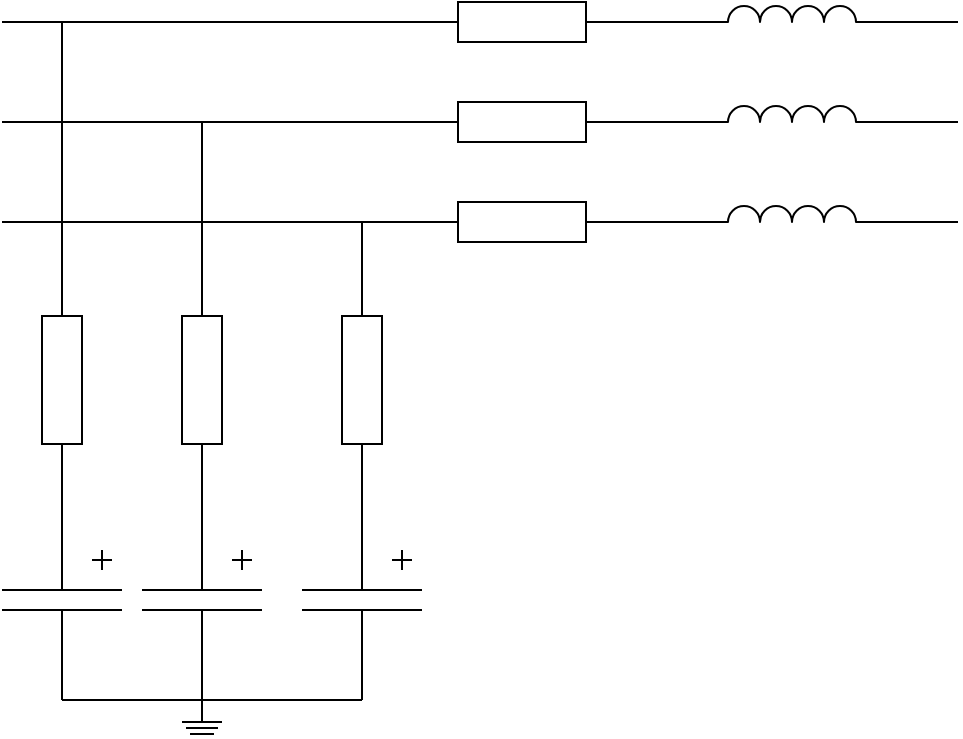 <mxfile version="21.6.3" type="device">
  <diagram name="Page-1" id="CkkxE2ouFRM7jv6zUMpz">
    <mxGraphModel dx="1847" dy="1993" grid="1" gridSize="10" guides="1" tooltips="1" connect="1" arrows="1" fold="1" page="1" pageScale="1" pageWidth="850" pageHeight="1100" math="0" shadow="0">
      <root>
        <mxCell id="0" />
        <mxCell id="1" parent="0" />
        <mxCell id="Mj9nGF-r_qQuuLnSFtDW-11" value="" style="edgeStyle=orthogonalEdgeStyle;rounded=0;orthogonalLoop=1;jettySize=auto;html=1;endArrow=none;endFill=0;" parent="1" source="Mj9nGF-r_qQuuLnSFtDW-2" target="Mj9nGF-r_qQuuLnSFtDW-9" edge="1">
          <mxGeometry relative="1" as="geometry" />
        </mxCell>
        <mxCell id="Mj9nGF-r_qQuuLnSFtDW-2" value="" style="pointerEvents=1;verticalLabelPosition=bottom;shadow=0;dashed=0;align=center;html=1;verticalAlign=top;shape=mxgraph.electrical.capacitors.capacitor_5;direction=south;" parent="1" vertex="1">
          <mxGeometry x="190" y="229" width="60" height="100" as="geometry" />
        </mxCell>
        <mxCell id="Mj9nGF-r_qQuuLnSFtDW-3" value="" style="pointerEvents=1;verticalLabelPosition=bottom;shadow=0;dashed=0;align=center;html=1;verticalAlign=top;shape=mxgraph.electrical.capacitors.capacitor_5;direction=south;" parent="1" vertex="1">
          <mxGeometry x="260" y="229" width="60" height="100" as="geometry" />
        </mxCell>
        <mxCell id="Mj9nGF-r_qQuuLnSFtDW-4" value="" style="pointerEvents=1;verticalLabelPosition=bottom;shadow=0;dashed=0;align=center;html=1;verticalAlign=top;shape=mxgraph.electrical.capacitors.capacitor_5;direction=south;" parent="1" vertex="1">
          <mxGeometry x="340" y="229" width="60" height="100" as="geometry" />
        </mxCell>
        <mxCell id="Mj9nGF-r_qQuuLnSFtDW-7" value="" style="endArrow=none;html=1;rounded=0;entryX=1;entryY=0.5;entryDx=0;entryDy=0;entryPerimeter=0;exitX=1;exitY=0.5;exitDx=0;exitDy=0;exitPerimeter=0;" parent="1" source="Mj9nGF-r_qQuuLnSFtDW-2" target="Mj9nGF-r_qQuuLnSFtDW-3" edge="1">
          <mxGeometry width="50" height="50" relative="1" as="geometry">
            <mxPoint x="220" y="379" as="sourcePoint" />
            <mxPoint x="270" y="329" as="targetPoint" />
          </mxGeometry>
        </mxCell>
        <mxCell id="Mj9nGF-r_qQuuLnSFtDW-8" value="" style="endArrow=none;html=1;rounded=0;entryX=1;entryY=0.5;entryDx=0;entryDy=0;entryPerimeter=0;" parent="1" target="Mj9nGF-r_qQuuLnSFtDW-4" edge="1">
          <mxGeometry width="50" height="50" relative="1" as="geometry">
            <mxPoint x="290" y="329" as="sourcePoint" />
            <mxPoint x="390" y="329" as="targetPoint" />
          </mxGeometry>
        </mxCell>
        <mxCell id="Mj9nGF-r_qQuuLnSFtDW-9" value="" style="pointerEvents=1;verticalLabelPosition=bottom;shadow=0;dashed=0;align=center;html=1;verticalAlign=top;shape=mxgraph.electrical.resistors.resistor_1;direction=south;" parent="1" vertex="1">
          <mxGeometry x="210" y="119" width="20" height="100" as="geometry" />
        </mxCell>
        <mxCell id="Mj9nGF-r_qQuuLnSFtDW-13" value="" style="edgeStyle=orthogonalEdgeStyle;rounded=0;orthogonalLoop=1;jettySize=auto;html=1;endArrow=none;endFill=0;" parent="1" source="Mj9nGF-r_qQuuLnSFtDW-12" target="Mj9nGF-r_qQuuLnSFtDW-3" edge="1">
          <mxGeometry relative="1" as="geometry" />
        </mxCell>
        <mxCell id="Mj9nGF-r_qQuuLnSFtDW-12" value="" style="pointerEvents=1;verticalLabelPosition=bottom;shadow=0;dashed=0;align=center;html=1;verticalAlign=top;shape=mxgraph.electrical.resistors.resistor_1;direction=south;" parent="1" vertex="1">
          <mxGeometry x="280" y="119" width="20" height="100" as="geometry" />
        </mxCell>
        <mxCell id="Mj9nGF-r_qQuuLnSFtDW-15" value="" style="edgeStyle=orthogonalEdgeStyle;rounded=0;orthogonalLoop=1;jettySize=auto;html=1;endArrow=none;endFill=0;" parent="1" source="Mj9nGF-r_qQuuLnSFtDW-14" target="Mj9nGF-r_qQuuLnSFtDW-4" edge="1">
          <mxGeometry relative="1" as="geometry" />
        </mxCell>
        <mxCell id="Mj9nGF-r_qQuuLnSFtDW-14" value="" style="pointerEvents=1;verticalLabelPosition=bottom;shadow=0;dashed=0;align=center;html=1;verticalAlign=top;shape=mxgraph.electrical.resistors.resistor_1;direction=south;" parent="1" vertex="1">
          <mxGeometry x="360" y="119" width="20" height="100" as="geometry" />
        </mxCell>
        <mxCell id="Mj9nGF-r_qQuuLnSFtDW-30" value="" style="group" parent="1" vertex="1" connectable="0">
          <mxGeometry x="400" y="-20" width="268" height="120" as="geometry" />
        </mxCell>
        <mxCell id="Mj9nGF-r_qQuuLnSFtDW-16" value="" style="pointerEvents=1;verticalLabelPosition=bottom;shadow=0;dashed=0;align=center;html=1;verticalAlign=top;shape=mxgraph.electrical.resistors.resistor_1;" parent="Mj9nGF-r_qQuuLnSFtDW-30" vertex="1">
          <mxGeometry width="100" height="20" as="geometry" />
        </mxCell>
        <mxCell id="Mj9nGF-r_qQuuLnSFtDW-17" value="" style="pointerEvents=1;verticalLabelPosition=bottom;shadow=0;dashed=0;align=center;html=1;verticalAlign=top;shape=mxgraph.electrical.resistors.resistor_1;" parent="Mj9nGF-r_qQuuLnSFtDW-30" vertex="1">
          <mxGeometry y="50" width="100" height="20" as="geometry" />
        </mxCell>
        <mxCell id="Mj9nGF-r_qQuuLnSFtDW-18" value="" style="pointerEvents=1;verticalLabelPosition=bottom;shadow=0;dashed=0;align=center;html=1;verticalAlign=top;shape=mxgraph.electrical.resistors.resistor_1;" parent="Mj9nGF-r_qQuuLnSFtDW-30" vertex="1">
          <mxGeometry y="100" width="100" height="20" as="geometry" />
        </mxCell>
        <mxCell id="Mj9nGF-r_qQuuLnSFtDW-19" value="" style="pointerEvents=1;verticalLabelPosition=bottom;shadow=0;dashed=0;align=center;html=1;verticalAlign=top;shape=mxgraph.electrical.inductors.inductor_3;" parent="Mj9nGF-r_qQuuLnSFtDW-30" vertex="1">
          <mxGeometry x="135" y="2" width="100" height="8" as="geometry" />
        </mxCell>
        <mxCell id="Mj9nGF-r_qQuuLnSFtDW-21" value="" style="endArrow=none;html=1;rounded=0;exitX=1;exitY=0.5;exitDx=0;exitDy=0;exitPerimeter=0;" parent="Mj9nGF-r_qQuuLnSFtDW-30" source="Mj9nGF-r_qQuuLnSFtDW-16" edge="1">
          <mxGeometry width="50" height="50" relative="1" as="geometry">
            <mxPoint x="115" y="60" as="sourcePoint" />
            <mxPoint x="135" y="10" as="targetPoint" />
          </mxGeometry>
        </mxCell>
        <mxCell id="Mj9nGF-r_qQuuLnSFtDW-22" value="" style="pointerEvents=1;verticalLabelPosition=bottom;shadow=0;dashed=0;align=center;html=1;verticalAlign=top;shape=mxgraph.electrical.inductors.inductor_3;" parent="Mj9nGF-r_qQuuLnSFtDW-30" vertex="1">
          <mxGeometry x="135" y="52" width="100" height="8" as="geometry" />
        </mxCell>
        <mxCell id="Mj9nGF-r_qQuuLnSFtDW-23" value="" style="endArrow=none;html=1;rounded=0;exitX=1;exitY=0.5;exitDx=0;exitDy=0;exitPerimeter=0;" parent="Mj9nGF-r_qQuuLnSFtDW-30" edge="1">
          <mxGeometry width="50" height="50" relative="1" as="geometry">
            <mxPoint x="100" y="60" as="sourcePoint" />
            <mxPoint x="135" y="60" as="targetPoint" />
          </mxGeometry>
        </mxCell>
        <mxCell id="Mj9nGF-r_qQuuLnSFtDW-24" value="" style="pointerEvents=1;verticalLabelPosition=bottom;shadow=0;dashed=0;align=center;html=1;verticalAlign=top;shape=mxgraph.electrical.inductors.inductor_3;" parent="Mj9nGF-r_qQuuLnSFtDW-30" vertex="1">
          <mxGeometry x="135" y="102" width="100" height="8" as="geometry" />
        </mxCell>
        <mxCell id="Mj9nGF-r_qQuuLnSFtDW-25" value="" style="endArrow=none;html=1;rounded=0;exitX=1;exitY=0.5;exitDx=0;exitDy=0;exitPerimeter=0;" parent="Mj9nGF-r_qQuuLnSFtDW-30" edge="1">
          <mxGeometry width="50" height="50" relative="1" as="geometry">
            <mxPoint x="100" y="110" as="sourcePoint" />
            <mxPoint x="135" y="110" as="targetPoint" />
          </mxGeometry>
        </mxCell>
        <mxCell id="Mj9nGF-r_qQuuLnSFtDW-26" value="" style="endArrow=none;html=1;rounded=0;exitX=1;exitY=0.5;exitDx=0;exitDy=0;exitPerimeter=0;" parent="Mj9nGF-r_qQuuLnSFtDW-30" edge="1">
          <mxGeometry width="50" height="50" relative="1" as="geometry">
            <mxPoint x="233" y="10" as="sourcePoint" />
            <mxPoint x="268" y="10" as="targetPoint" />
          </mxGeometry>
        </mxCell>
        <mxCell id="Mj9nGF-r_qQuuLnSFtDW-27" value="" style="endArrow=none;html=1;rounded=0;exitX=1;exitY=0.5;exitDx=0;exitDy=0;exitPerimeter=0;" parent="Mj9nGF-r_qQuuLnSFtDW-30" edge="1">
          <mxGeometry width="50" height="50" relative="1" as="geometry">
            <mxPoint x="233" y="60" as="sourcePoint" />
            <mxPoint x="268" y="60" as="targetPoint" />
          </mxGeometry>
        </mxCell>
        <mxCell id="Mj9nGF-r_qQuuLnSFtDW-28" value="" style="endArrow=none;html=1;rounded=0;exitX=1;exitY=0.5;exitDx=0;exitDy=0;exitPerimeter=0;" parent="Mj9nGF-r_qQuuLnSFtDW-30" edge="1">
          <mxGeometry width="50" height="50" relative="1" as="geometry">
            <mxPoint x="233" y="110" as="sourcePoint" />
            <mxPoint x="268" y="110" as="targetPoint" />
          </mxGeometry>
        </mxCell>
        <mxCell id="Mj9nGF-r_qQuuLnSFtDW-31" value="" style="endArrow=none;html=1;rounded=0;entryX=0;entryY=0.5;entryDx=0;entryDy=0;entryPerimeter=0;" parent="1" target="Mj9nGF-r_qQuuLnSFtDW-18" edge="1">
          <mxGeometry width="50" height="50" relative="1" as="geometry">
            <mxPoint x="190" y="90" as="sourcePoint" />
            <mxPoint x="280" y="70" as="targetPoint" />
          </mxGeometry>
        </mxCell>
        <mxCell id="Mj9nGF-r_qQuuLnSFtDW-32" value="" style="endArrow=none;html=1;rounded=0;entryX=0;entryY=0.5;entryDx=0;entryDy=0;entryPerimeter=0;" parent="1" edge="1">
          <mxGeometry width="50" height="50" relative="1" as="geometry">
            <mxPoint x="190" y="40" as="sourcePoint" />
            <mxPoint x="400" y="40" as="targetPoint" />
          </mxGeometry>
        </mxCell>
        <mxCell id="Mj9nGF-r_qQuuLnSFtDW-33" value="" style="endArrow=none;html=1;rounded=0;entryX=0;entryY=0.5;entryDx=0;entryDy=0;entryPerimeter=0;" parent="1" edge="1">
          <mxGeometry width="50" height="50" relative="1" as="geometry">
            <mxPoint x="190" y="-10" as="sourcePoint" />
            <mxPoint x="400" y="-10" as="targetPoint" />
          </mxGeometry>
        </mxCell>
        <mxCell id="Mj9nGF-r_qQuuLnSFtDW-35" value="" style="endArrow=none;html=1;rounded=0;exitX=0;exitY=0.5;exitDx=0;exitDy=0;exitPerimeter=0;" parent="1" source="Mj9nGF-r_qQuuLnSFtDW-14" edge="1">
          <mxGeometry width="50" height="50" relative="1" as="geometry">
            <mxPoint x="310" y="90" as="sourcePoint" />
            <mxPoint x="370" y="90" as="targetPoint" />
          </mxGeometry>
        </mxCell>
        <mxCell id="Mj9nGF-r_qQuuLnSFtDW-36" value="" style="endArrow=none;html=1;rounded=0;exitX=0;exitY=0.5;exitDx=0;exitDy=0;exitPerimeter=0;" parent="1" edge="1">
          <mxGeometry width="50" height="50" relative="1" as="geometry">
            <mxPoint x="290" y="119" as="sourcePoint" />
            <mxPoint x="290" y="40" as="targetPoint" />
          </mxGeometry>
        </mxCell>
        <mxCell id="Mj9nGF-r_qQuuLnSFtDW-37" value="" style="endArrow=none;html=1;rounded=0;exitX=0;exitY=0.5;exitDx=0;exitDy=0;exitPerimeter=0;" parent="1" edge="1">
          <mxGeometry width="50" height="50" relative="1" as="geometry">
            <mxPoint x="220" y="119" as="sourcePoint" />
            <mxPoint x="220" y="-10" as="targetPoint" />
          </mxGeometry>
        </mxCell>
        <mxCell id="UwO1Uco1ns3XJ7MIdob5-1" value="" style="group" vertex="1" connectable="0" parent="1">
          <mxGeometry x="280" y="329" width="20" height="17" as="geometry" />
        </mxCell>
        <mxCell id="Mj9nGF-r_qQuuLnSFtDW-39" value="" style="endArrow=none;html=1;rounded=0;" parent="UwO1Uco1ns3XJ7MIdob5-1" edge="1">
          <mxGeometry width="50" height="50" relative="1" as="geometry">
            <mxPoint x="10" y="11" as="sourcePoint" />
            <mxPoint x="10" as="targetPoint" />
          </mxGeometry>
        </mxCell>
        <mxCell id="Mj9nGF-r_qQuuLnSFtDW-40" value="" style="endArrow=none;html=1;rounded=0;" parent="UwO1Uco1ns3XJ7MIdob5-1" edge="1">
          <mxGeometry width="50" height="50" relative="1" as="geometry">
            <mxPoint y="11" as="sourcePoint" />
            <mxPoint x="20" y="11" as="targetPoint" />
          </mxGeometry>
        </mxCell>
        <mxCell id="Mj9nGF-r_qQuuLnSFtDW-41" value="" style="endArrow=none;html=1;rounded=0;" parent="UwO1Uco1ns3XJ7MIdob5-1" edge="1">
          <mxGeometry width="50" height="50" relative="1" as="geometry">
            <mxPoint x="2" y="14" as="sourcePoint" />
            <mxPoint x="18" y="14" as="targetPoint" />
          </mxGeometry>
        </mxCell>
        <mxCell id="Mj9nGF-r_qQuuLnSFtDW-42" value="" style="endArrow=none;html=1;rounded=0;" parent="UwO1Uco1ns3XJ7MIdob5-1" edge="1">
          <mxGeometry width="50" height="50" relative="1" as="geometry">
            <mxPoint x="4" y="17" as="sourcePoint" />
            <mxPoint x="16" y="17" as="targetPoint" />
          </mxGeometry>
        </mxCell>
      </root>
    </mxGraphModel>
  </diagram>
</mxfile>
